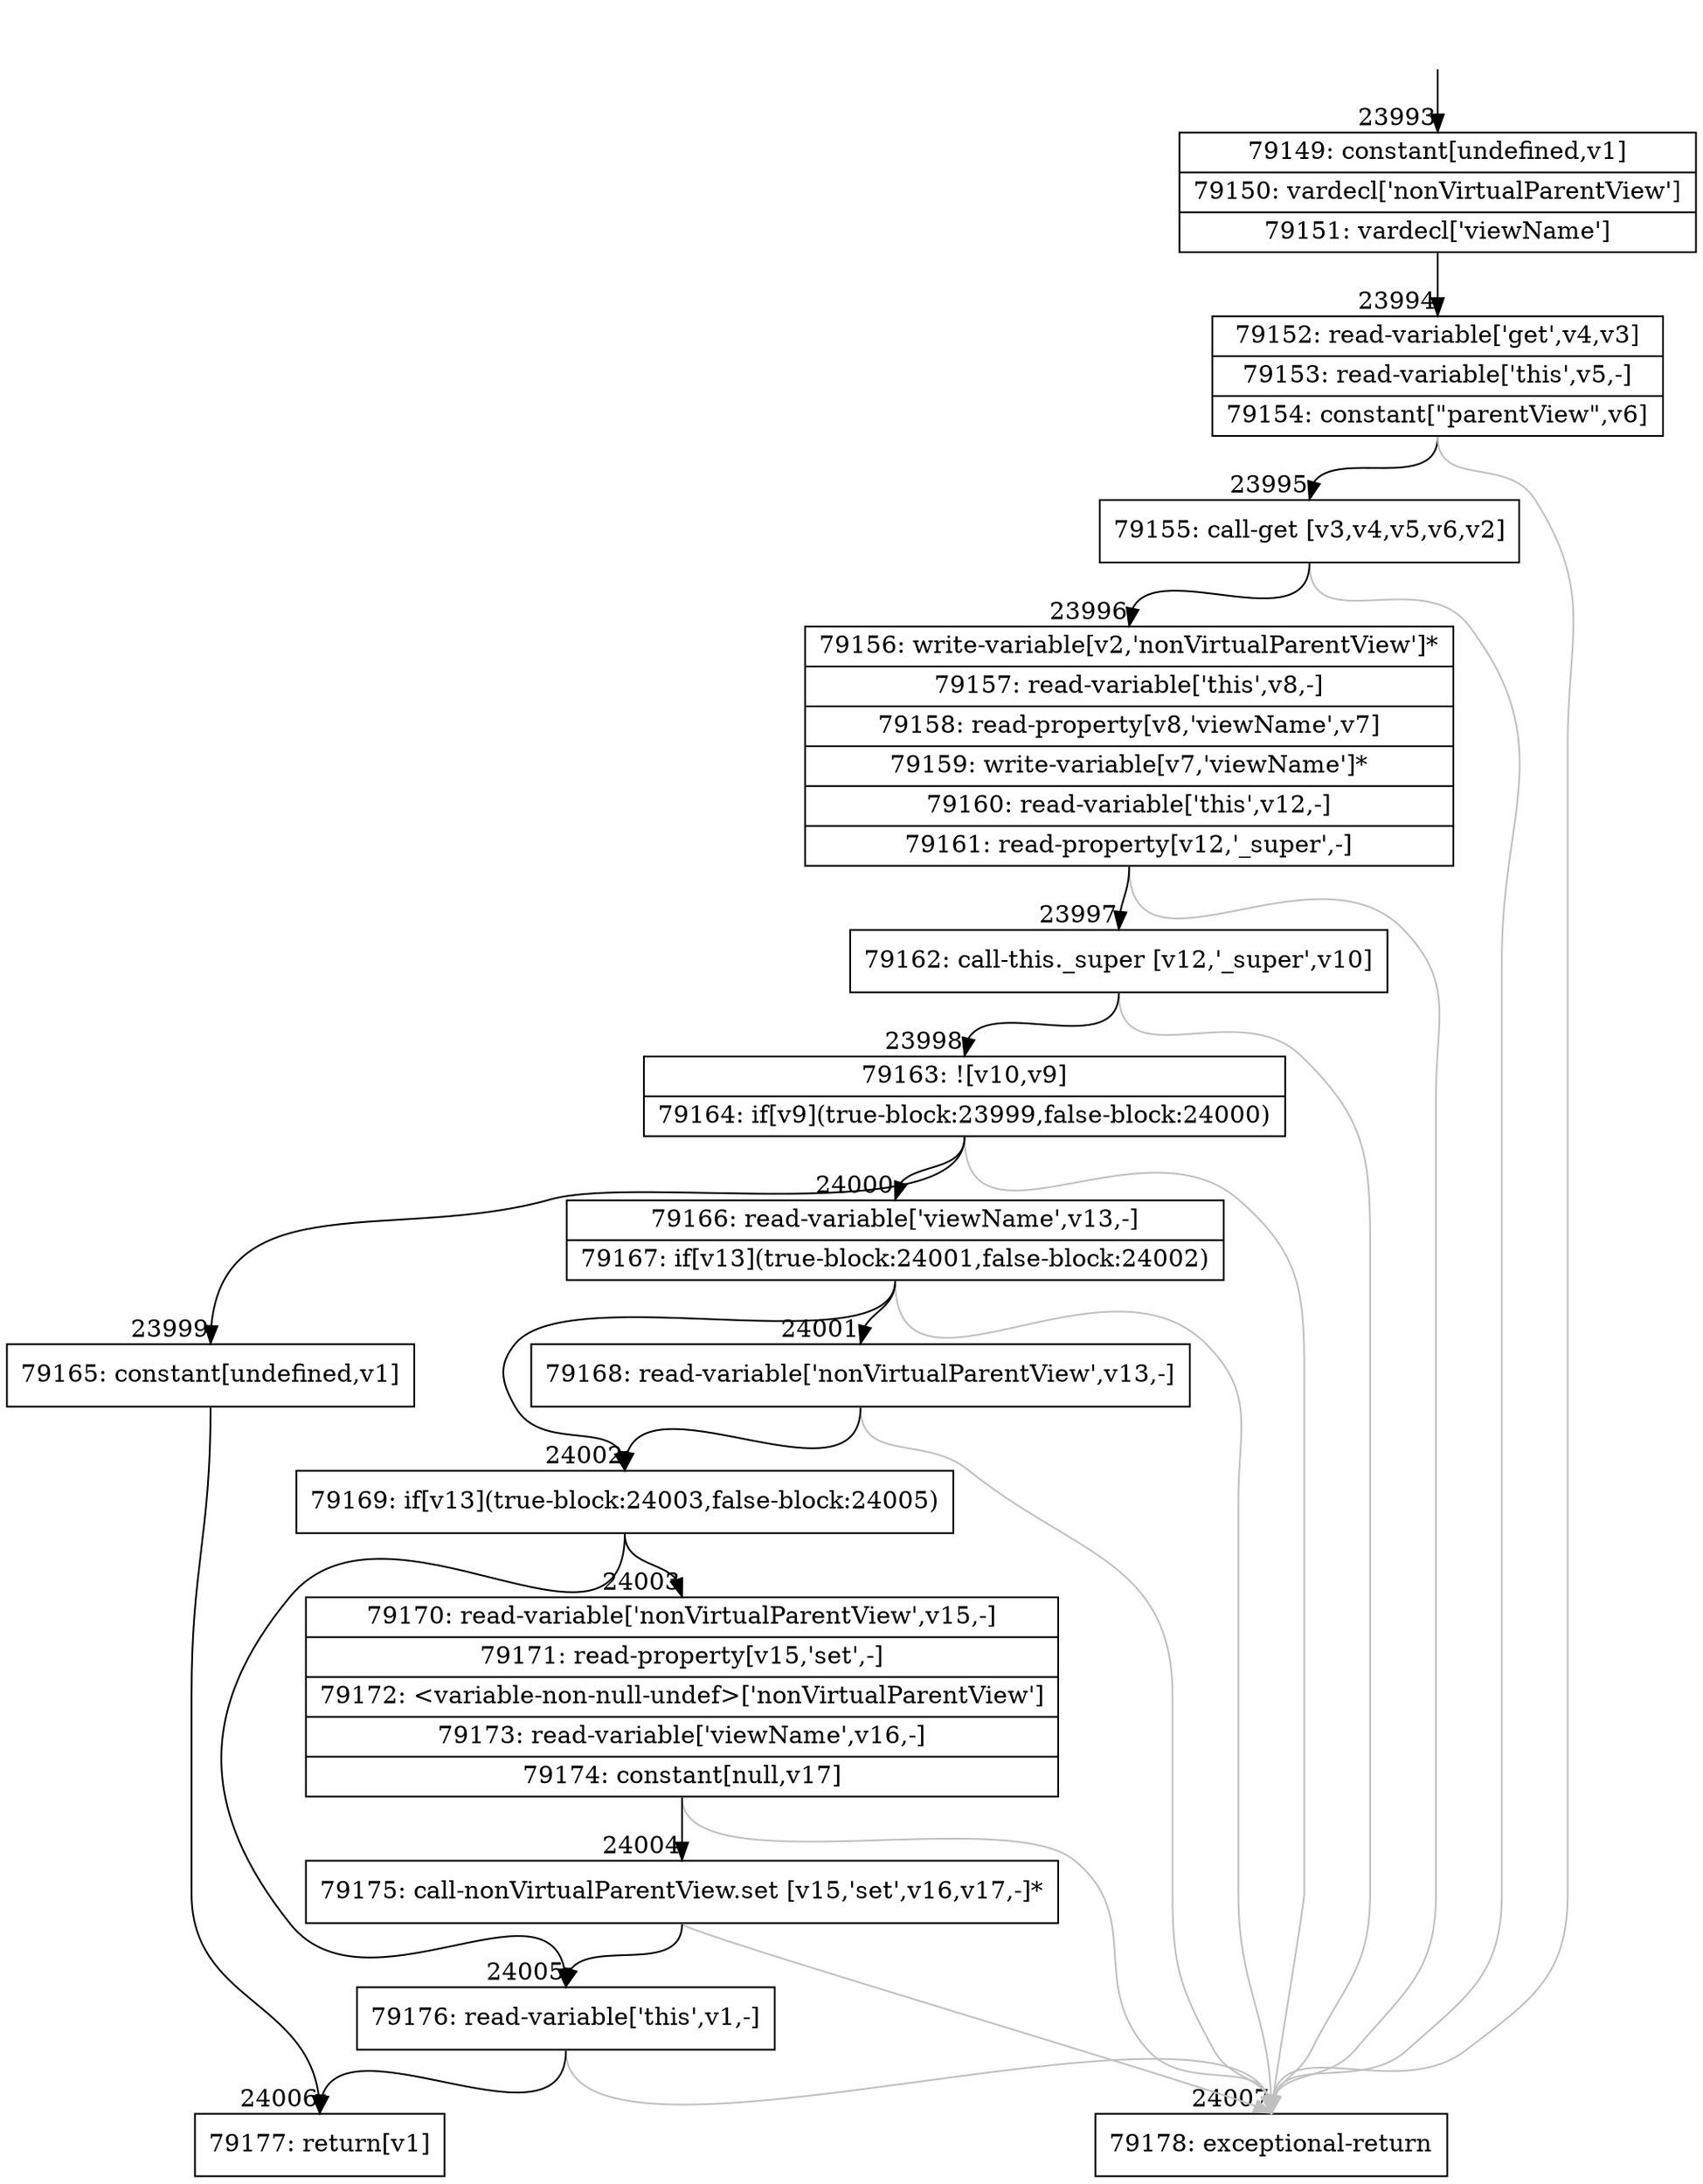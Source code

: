 digraph {
rankdir="TD"
BB_entry2102[shape=none,label=""];
BB_entry2102 -> BB23993 [tailport=s, headport=n, headlabel="    23993"]
BB23993 [shape=record label="{79149: constant[undefined,v1]|79150: vardecl['nonVirtualParentView']|79151: vardecl['viewName']}" ] 
BB23993 -> BB23994 [tailport=s, headport=n, headlabel="      23994"]
BB23994 [shape=record label="{79152: read-variable['get',v4,v3]|79153: read-variable['this',v5,-]|79154: constant[\"parentView\",v6]}" ] 
BB23994 -> BB23995 [tailport=s, headport=n, headlabel="      23995"]
BB23994 -> BB24007 [tailport=s, headport=n, color=gray, headlabel="      24007"]
BB23995 [shape=record label="{79155: call-get [v3,v4,v5,v6,v2]}" ] 
BB23995 -> BB23996 [tailport=s, headport=n, headlabel="      23996"]
BB23995 -> BB24007 [tailport=s, headport=n, color=gray]
BB23996 [shape=record label="{79156: write-variable[v2,'nonVirtualParentView']*|79157: read-variable['this',v8,-]|79158: read-property[v8,'viewName',v7]|79159: write-variable[v7,'viewName']*|79160: read-variable['this',v12,-]|79161: read-property[v12,'_super',-]}" ] 
BB23996 -> BB23997 [tailport=s, headport=n, headlabel="      23997"]
BB23996 -> BB24007 [tailport=s, headport=n, color=gray]
BB23997 [shape=record label="{79162: call-this._super [v12,'_super',v10]}" ] 
BB23997 -> BB23998 [tailport=s, headport=n, headlabel="      23998"]
BB23997 -> BB24007 [tailport=s, headport=n, color=gray]
BB23998 [shape=record label="{79163: ![v10,v9]|79164: if[v9](true-block:23999,false-block:24000)}" ] 
BB23998 -> BB23999 [tailport=s, headport=n, headlabel="      23999"]
BB23998 -> BB24000 [tailport=s, headport=n, headlabel="      24000"]
BB23998 -> BB24007 [tailport=s, headport=n, color=gray]
BB23999 [shape=record label="{79165: constant[undefined,v1]}" ] 
BB23999 -> BB24006 [tailport=s, headport=n, headlabel="      24006"]
BB24000 [shape=record label="{79166: read-variable['viewName',v13,-]|79167: if[v13](true-block:24001,false-block:24002)}" ] 
BB24000 -> BB24002 [tailport=s, headport=n, headlabel="      24002"]
BB24000 -> BB24001 [tailport=s, headport=n, headlabel="      24001"]
BB24000 -> BB24007 [tailport=s, headport=n, color=gray]
BB24001 [shape=record label="{79168: read-variable['nonVirtualParentView',v13,-]}" ] 
BB24001 -> BB24002 [tailport=s, headport=n]
BB24001 -> BB24007 [tailport=s, headport=n, color=gray]
BB24002 [shape=record label="{79169: if[v13](true-block:24003,false-block:24005)}" ] 
BB24002 -> BB24003 [tailport=s, headport=n, headlabel="      24003"]
BB24002 -> BB24005 [tailport=s, headport=n, headlabel="      24005"]
BB24003 [shape=record label="{79170: read-variable['nonVirtualParentView',v15,-]|79171: read-property[v15,'set',-]|79172: \<variable-non-null-undef\>['nonVirtualParentView']|79173: read-variable['viewName',v16,-]|79174: constant[null,v17]}" ] 
BB24003 -> BB24004 [tailport=s, headport=n, headlabel="      24004"]
BB24003 -> BB24007 [tailport=s, headport=n, color=gray]
BB24004 [shape=record label="{79175: call-nonVirtualParentView.set [v15,'set',v16,v17,-]*}" ] 
BB24004 -> BB24005 [tailport=s, headport=n]
BB24004 -> BB24007 [tailport=s, headport=n, color=gray]
BB24005 [shape=record label="{79176: read-variable['this',v1,-]}" ] 
BB24005 -> BB24006 [tailport=s, headport=n]
BB24005 -> BB24007 [tailport=s, headport=n, color=gray]
BB24006 [shape=record label="{79177: return[v1]}" ] 
BB24007 [shape=record label="{79178: exceptional-return}" ] 
//#$~ 45483
}

